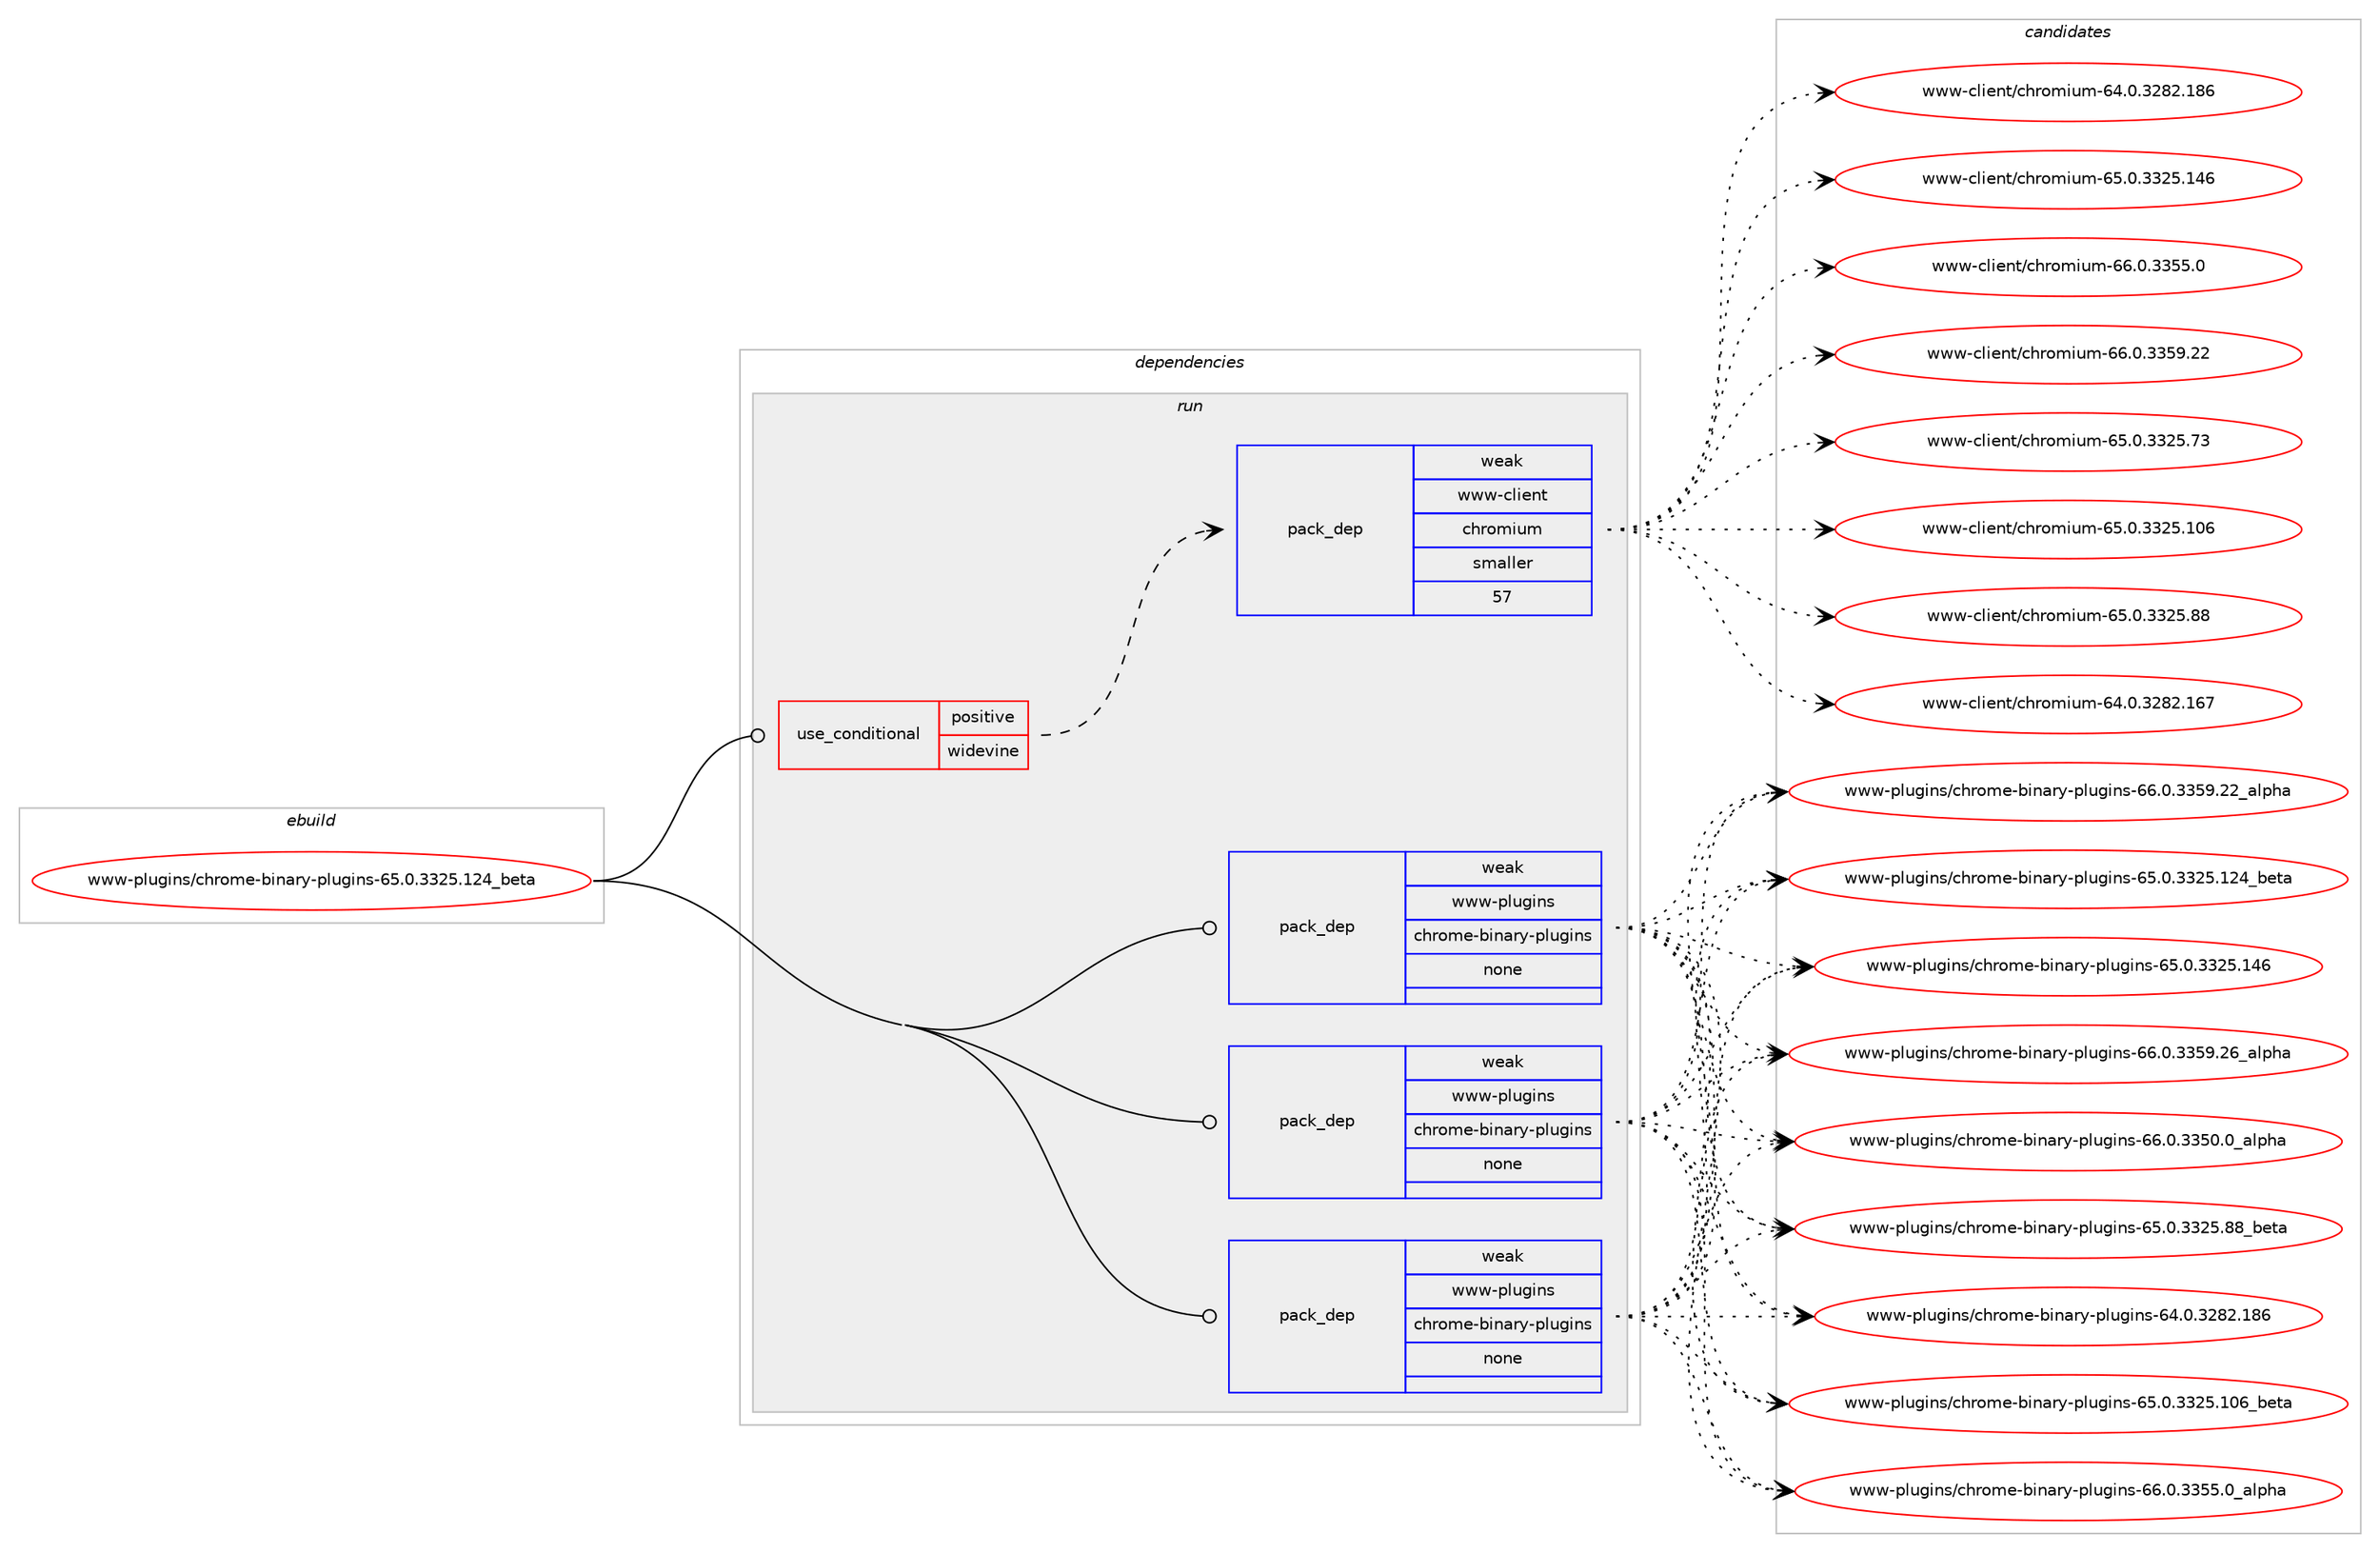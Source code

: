 digraph prolog {

# *************
# Graph options
# *************

newrank=true;
concentrate=true;
compound=true;
graph [rankdir=LR,fontname=Helvetica,fontsize=10,ranksep=1.5];#, ranksep=2.5, nodesep=0.2];
edge  [arrowhead=vee];
node  [fontname=Helvetica,fontsize=10];

# **********
# The ebuild
# **********

subgraph cluster_leftcol {
color=gray;
rank=same;
label=<<i>ebuild</i>>;
id [label="www-plugins/chrome-binary-plugins-65.0.3325.124_beta", color=red, width=4, href="../www-plugins/chrome-binary-plugins-65.0.3325.124_beta.svg"];
}

# ****************
# The dependencies
# ****************

subgraph cluster_midcol {
color=gray;
label=<<i>dependencies</i>>;
subgraph cluster_compile {
fillcolor="#eeeeee";
style=filled;
label=<<i>compile</i>>;
}
subgraph cluster_compileandrun {
fillcolor="#eeeeee";
style=filled;
label=<<i>compile and run</i>>;
}
subgraph cluster_run {
fillcolor="#eeeeee";
style=filled;
label=<<i>run</i>>;
subgraph cond1381 {
dependency9609 [label=<<TABLE BORDER="0" CELLBORDER="1" CELLSPACING="0" CELLPADDING="4"><TR><TD ROWSPAN="3" CELLPADDING="10">use_conditional</TD></TR><TR><TD>positive</TD></TR><TR><TD>widevine</TD></TR></TABLE>>, shape=none, color=red];
subgraph pack8048 {
dependency9610 [label=<<TABLE BORDER="0" CELLBORDER="1" CELLSPACING="0" CELLPADDING="4" WIDTH="220"><TR><TD ROWSPAN="6" CELLPADDING="30">pack_dep</TD></TR><TR><TD WIDTH="110">weak</TD></TR><TR><TD>www-client</TD></TR><TR><TD>chromium</TD></TR><TR><TD>smaller</TD></TR><TR><TD>57</TD></TR></TABLE>>, shape=none, color=blue];
}
dependency9609:e -> dependency9610:w [weight=20,style="dashed",arrowhead="vee"];
}
id:e -> dependency9609:w [weight=20,style="solid",arrowhead="odot"];
subgraph pack8049 {
dependency9611 [label=<<TABLE BORDER="0" CELLBORDER="1" CELLSPACING="0" CELLPADDING="4" WIDTH="220"><TR><TD ROWSPAN="6" CELLPADDING="30">pack_dep</TD></TR><TR><TD WIDTH="110">weak</TD></TR><TR><TD>www-plugins</TD></TR><TR><TD>chrome-binary-plugins</TD></TR><TR><TD>none</TD></TR><TR><TD></TD></TR></TABLE>>, shape=none, color=blue];
}
id:e -> dependency9611:w [weight=20,style="solid",arrowhead="odot"];
subgraph pack8050 {
dependency9612 [label=<<TABLE BORDER="0" CELLBORDER="1" CELLSPACING="0" CELLPADDING="4" WIDTH="220"><TR><TD ROWSPAN="6" CELLPADDING="30">pack_dep</TD></TR><TR><TD WIDTH="110">weak</TD></TR><TR><TD>www-plugins</TD></TR><TR><TD>chrome-binary-plugins</TD></TR><TR><TD>none</TD></TR><TR><TD></TD></TR></TABLE>>, shape=none, color=blue];
}
id:e -> dependency9612:w [weight=20,style="solid",arrowhead="odot"];
subgraph pack8051 {
dependency9613 [label=<<TABLE BORDER="0" CELLBORDER="1" CELLSPACING="0" CELLPADDING="4" WIDTH="220"><TR><TD ROWSPAN="6" CELLPADDING="30">pack_dep</TD></TR><TR><TD WIDTH="110">weak</TD></TR><TR><TD>www-plugins</TD></TR><TR><TD>chrome-binary-plugins</TD></TR><TR><TD>none</TD></TR><TR><TD></TD></TR></TABLE>>, shape=none, color=blue];
}
id:e -> dependency9613:w [weight=20,style="solid",arrowhead="odot"];
}
}

# **************
# The candidates
# **************

subgraph cluster_choices {
rank=same;
color=gray;
label=<<i>candidates</i>>;

subgraph choice8048 {
color=black;
nodesep=1;
choice1191191194599108105101110116479910411411110910511710945545346484651515053465551 [label="www-client/chromium-65.0.3325.73", color=red, width=4,href="../www-client/chromium-65.0.3325.73.svg"];
choice119119119459910810510111011647991041141111091051171094554534648465151505346494854 [label="www-client/chromium-65.0.3325.106", color=red, width=4,href="../www-client/chromium-65.0.3325.106.svg"];
choice1191191194599108105101110116479910411411110910511710945545346484651515053465656 [label="www-client/chromium-65.0.3325.88", color=red, width=4,href="../www-client/chromium-65.0.3325.88.svg"];
choice119119119459910810510111011647991041141111091051171094554524648465150565046495455 [label="www-client/chromium-64.0.3282.167", color=red, width=4,href="../www-client/chromium-64.0.3282.167.svg"];
choice119119119459910810510111011647991041141111091051171094554524648465150565046495654 [label="www-client/chromium-64.0.3282.186", color=red, width=4,href="../www-client/chromium-64.0.3282.186.svg"];
choice119119119459910810510111011647991041141111091051171094554534648465151505346495254 [label="www-client/chromium-65.0.3325.146", color=red, width=4,href="../www-client/chromium-65.0.3325.146.svg"];
choice11911911945991081051011101164799104114111109105117109455454464846515153534648 [label="www-client/chromium-66.0.3355.0", color=red, width=4,href="../www-client/chromium-66.0.3355.0.svg"];
choice1191191194599108105101110116479910411411110910511710945545446484651515357465050 [label="www-client/chromium-66.0.3359.22", color=red, width=4,href="../www-client/chromium-66.0.3359.22.svg"];
dependency9610:e -> choice1191191194599108105101110116479910411411110910511710945545346484651515053465551:w [style=dotted,weight="100"];
dependency9610:e -> choice119119119459910810510111011647991041141111091051171094554534648465151505346494854:w [style=dotted,weight="100"];
dependency9610:e -> choice1191191194599108105101110116479910411411110910511710945545346484651515053465656:w [style=dotted,weight="100"];
dependency9610:e -> choice119119119459910810510111011647991041141111091051171094554524648465150565046495455:w [style=dotted,weight="100"];
dependency9610:e -> choice119119119459910810510111011647991041141111091051171094554524648465150565046495654:w [style=dotted,weight="100"];
dependency9610:e -> choice119119119459910810510111011647991041141111091051171094554534648465151505346495254:w [style=dotted,weight="100"];
dependency9610:e -> choice11911911945991081051011101164799104114111109105117109455454464846515153534648:w [style=dotted,weight="100"];
dependency9610:e -> choice1191191194599108105101110116479910411411110910511710945545446484651515357465050:w [style=dotted,weight="100"];
}
subgraph choice8049 {
color=black;
nodesep=1;
choice11911911945112108117103105110115479910411411110910145981051109711412145112108117103105110115455454464846515153484648959710811210497 [label="www-plugins/chrome-binary-plugins-66.0.3350.0_alpha", color=red, width=4,href="../www-plugins/chrome-binary-plugins-66.0.3350.0_alpha.svg"];
choice1191191194511210811710310511011547991041141111091014598105110971141214511210811710310511011545545346484651515053465656959810111697 [label="www-plugins/chrome-binary-plugins-65.0.3325.88_beta", color=red, width=4,href="../www-plugins/chrome-binary-plugins-65.0.3325.88_beta.svg"];
choice119119119451121081171031051101154799104114111109101459810511097114121451121081171031051101154554524648465150565046495654 [label="www-plugins/chrome-binary-plugins-64.0.3282.186", color=red, width=4,href="../www-plugins/chrome-binary-plugins-64.0.3282.186.svg"];
choice119119119451121081171031051101154799104114111109101459810511097114121451121081171031051101154554534648465151505346494854959810111697 [label="www-plugins/chrome-binary-plugins-65.0.3325.106_beta", color=red, width=4,href="../www-plugins/chrome-binary-plugins-65.0.3325.106_beta.svg"];
choice11911911945112108117103105110115479910411411110910145981051109711412145112108117103105110115455454464846515153534648959710811210497 [label="www-plugins/chrome-binary-plugins-66.0.3355.0_alpha", color=red, width=4,href="../www-plugins/chrome-binary-plugins-66.0.3355.0_alpha.svg"];
choice1191191194511210811710310511011547991041141111091014598105110971141214511210811710310511011545545446484651515357465050959710811210497 [label="www-plugins/chrome-binary-plugins-66.0.3359.22_alpha", color=red, width=4,href="../www-plugins/chrome-binary-plugins-66.0.3359.22_alpha.svg"];
choice119119119451121081171031051101154799104114111109101459810511097114121451121081171031051101154554534648465151505346495052959810111697 [label="www-plugins/chrome-binary-plugins-65.0.3325.124_beta", color=red, width=4,href="../www-plugins/chrome-binary-plugins-65.0.3325.124_beta.svg"];
choice119119119451121081171031051101154799104114111109101459810511097114121451121081171031051101154554534648465151505346495254 [label="www-plugins/chrome-binary-plugins-65.0.3325.146", color=red, width=4,href="../www-plugins/chrome-binary-plugins-65.0.3325.146.svg"];
choice1191191194511210811710310511011547991041141111091014598105110971141214511210811710310511011545545446484651515357465054959710811210497 [label="www-plugins/chrome-binary-plugins-66.0.3359.26_alpha", color=red, width=4,href="../www-plugins/chrome-binary-plugins-66.0.3359.26_alpha.svg"];
dependency9611:e -> choice11911911945112108117103105110115479910411411110910145981051109711412145112108117103105110115455454464846515153484648959710811210497:w [style=dotted,weight="100"];
dependency9611:e -> choice1191191194511210811710310511011547991041141111091014598105110971141214511210811710310511011545545346484651515053465656959810111697:w [style=dotted,weight="100"];
dependency9611:e -> choice119119119451121081171031051101154799104114111109101459810511097114121451121081171031051101154554524648465150565046495654:w [style=dotted,weight="100"];
dependency9611:e -> choice119119119451121081171031051101154799104114111109101459810511097114121451121081171031051101154554534648465151505346494854959810111697:w [style=dotted,weight="100"];
dependency9611:e -> choice11911911945112108117103105110115479910411411110910145981051109711412145112108117103105110115455454464846515153534648959710811210497:w [style=dotted,weight="100"];
dependency9611:e -> choice1191191194511210811710310511011547991041141111091014598105110971141214511210811710310511011545545446484651515357465050959710811210497:w [style=dotted,weight="100"];
dependency9611:e -> choice119119119451121081171031051101154799104114111109101459810511097114121451121081171031051101154554534648465151505346495052959810111697:w [style=dotted,weight="100"];
dependency9611:e -> choice119119119451121081171031051101154799104114111109101459810511097114121451121081171031051101154554534648465151505346495254:w [style=dotted,weight="100"];
dependency9611:e -> choice1191191194511210811710310511011547991041141111091014598105110971141214511210811710310511011545545446484651515357465054959710811210497:w [style=dotted,weight="100"];
}
subgraph choice8050 {
color=black;
nodesep=1;
choice11911911945112108117103105110115479910411411110910145981051109711412145112108117103105110115455454464846515153484648959710811210497 [label="www-plugins/chrome-binary-plugins-66.0.3350.0_alpha", color=red, width=4,href="../www-plugins/chrome-binary-plugins-66.0.3350.0_alpha.svg"];
choice1191191194511210811710310511011547991041141111091014598105110971141214511210811710310511011545545346484651515053465656959810111697 [label="www-plugins/chrome-binary-plugins-65.0.3325.88_beta", color=red, width=4,href="../www-plugins/chrome-binary-plugins-65.0.3325.88_beta.svg"];
choice119119119451121081171031051101154799104114111109101459810511097114121451121081171031051101154554524648465150565046495654 [label="www-plugins/chrome-binary-plugins-64.0.3282.186", color=red, width=4,href="../www-plugins/chrome-binary-plugins-64.0.3282.186.svg"];
choice119119119451121081171031051101154799104114111109101459810511097114121451121081171031051101154554534648465151505346494854959810111697 [label="www-plugins/chrome-binary-plugins-65.0.3325.106_beta", color=red, width=4,href="../www-plugins/chrome-binary-plugins-65.0.3325.106_beta.svg"];
choice11911911945112108117103105110115479910411411110910145981051109711412145112108117103105110115455454464846515153534648959710811210497 [label="www-plugins/chrome-binary-plugins-66.0.3355.0_alpha", color=red, width=4,href="../www-plugins/chrome-binary-plugins-66.0.3355.0_alpha.svg"];
choice1191191194511210811710310511011547991041141111091014598105110971141214511210811710310511011545545446484651515357465050959710811210497 [label="www-plugins/chrome-binary-plugins-66.0.3359.22_alpha", color=red, width=4,href="../www-plugins/chrome-binary-plugins-66.0.3359.22_alpha.svg"];
choice119119119451121081171031051101154799104114111109101459810511097114121451121081171031051101154554534648465151505346495052959810111697 [label="www-plugins/chrome-binary-plugins-65.0.3325.124_beta", color=red, width=4,href="../www-plugins/chrome-binary-plugins-65.0.3325.124_beta.svg"];
choice119119119451121081171031051101154799104114111109101459810511097114121451121081171031051101154554534648465151505346495254 [label="www-plugins/chrome-binary-plugins-65.0.3325.146", color=red, width=4,href="../www-plugins/chrome-binary-plugins-65.0.3325.146.svg"];
choice1191191194511210811710310511011547991041141111091014598105110971141214511210811710310511011545545446484651515357465054959710811210497 [label="www-plugins/chrome-binary-plugins-66.0.3359.26_alpha", color=red, width=4,href="../www-plugins/chrome-binary-plugins-66.0.3359.26_alpha.svg"];
dependency9612:e -> choice11911911945112108117103105110115479910411411110910145981051109711412145112108117103105110115455454464846515153484648959710811210497:w [style=dotted,weight="100"];
dependency9612:e -> choice1191191194511210811710310511011547991041141111091014598105110971141214511210811710310511011545545346484651515053465656959810111697:w [style=dotted,weight="100"];
dependency9612:e -> choice119119119451121081171031051101154799104114111109101459810511097114121451121081171031051101154554524648465150565046495654:w [style=dotted,weight="100"];
dependency9612:e -> choice119119119451121081171031051101154799104114111109101459810511097114121451121081171031051101154554534648465151505346494854959810111697:w [style=dotted,weight="100"];
dependency9612:e -> choice11911911945112108117103105110115479910411411110910145981051109711412145112108117103105110115455454464846515153534648959710811210497:w [style=dotted,weight="100"];
dependency9612:e -> choice1191191194511210811710310511011547991041141111091014598105110971141214511210811710310511011545545446484651515357465050959710811210497:w [style=dotted,weight="100"];
dependency9612:e -> choice119119119451121081171031051101154799104114111109101459810511097114121451121081171031051101154554534648465151505346495052959810111697:w [style=dotted,weight="100"];
dependency9612:e -> choice119119119451121081171031051101154799104114111109101459810511097114121451121081171031051101154554534648465151505346495254:w [style=dotted,weight="100"];
dependency9612:e -> choice1191191194511210811710310511011547991041141111091014598105110971141214511210811710310511011545545446484651515357465054959710811210497:w [style=dotted,weight="100"];
}
subgraph choice8051 {
color=black;
nodesep=1;
choice11911911945112108117103105110115479910411411110910145981051109711412145112108117103105110115455454464846515153484648959710811210497 [label="www-plugins/chrome-binary-plugins-66.0.3350.0_alpha", color=red, width=4,href="../www-plugins/chrome-binary-plugins-66.0.3350.0_alpha.svg"];
choice1191191194511210811710310511011547991041141111091014598105110971141214511210811710310511011545545346484651515053465656959810111697 [label="www-plugins/chrome-binary-plugins-65.0.3325.88_beta", color=red, width=4,href="../www-plugins/chrome-binary-plugins-65.0.3325.88_beta.svg"];
choice119119119451121081171031051101154799104114111109101459810511097114121451121081171031051101154554524648465150565046495654 [label="www-plugins/chrome-binary-plugins-64.0.3282.186", color=red, width=4,href="../www-plugins/chrome-binary-plugins-64.0.3282.186.svg"];
choice119119119451121081171031051101154799104114111109101459810511097114121451121081171031051101154554534648465151505346494854959810111697 [label="www-plugins/chrome-binary-plugins-65.0.3325.106_beta", color=red, width=4,href="../www-plugins/chrome-binary-plugins-65.0.3325.106_beta.svg"];
choice11911911945112108117103105110115479910411411110910145981051109711412145112108117103105110115455454464846515153534648959710811210497 [label="www-plugins/chrome-binary-plugins-66.0.3355.0_alpha", color=red, width=4,href="../www-plugins/chrome-binary-plugins-66.0.3355.0_alpha.svg"];
choice1191191194511210811710310511011547991041141111091014598105110971141214511210811710310511011545545446484651515357465050959710811210497 [label="www-plugins/chrome-binary-plugins-66.0.3359.22_alpha", color=red, width=4,href="../www-plugins/chrome-binary-plugins-66.0.3359.22_alpha.svg"];
choice119119119451121081171031051101154799104114111109101459810511097114121451121081171031051101154554534648465151505346495052959810111697 [label="www-plugins/chrome-binary-plugins-65.0.3325.124_beta", color=red, width=4,href="../www-plugins/chrome-binary-plugins-65.0.3325.124_beta.svg"];
choice119119119451121081171031051101154799104114111109101459810511097114121451121081171031051101154554534648465151505346495254 [label="www-plugins/chrome-binary-plugins-65.0.3325.146", color=red, width=4,href="../www-plugins/chrome-binary-plugins-65.0.3325.146.svg"];
choice1191191194511210811710310511011547991041141111091014598105110971141214511210811710310511011545545446484651515357465054959710811210497 [label="www-plugins/chrome-binary-plugins-66.0.3359.26_alpha", color=red, width=4,href="../www-plugins/chrome-binary-plugins-66.0.3359.26_alpha.svg"];
dependency9613:e -> choice11911911945112108117103105110115479910411411110910145981051109711412145112108117103105110115455454464846515153484648959710811210497:w [style=dotted,weight="100"];
dependency9613:e -> choice1191191194511210811710310511011547991041141111091014598105110971141214511210811710310511011545545346484651515053465656959810111697:w [style=dotted,weight="100"];
dependency9613:e -> choice119119119451121081171031051101154799104114111109101459810511097114121451121081171031051101154554524648465150565046495654:w [style=dotted,weight="100"];
dependency9613:e -> choice119119119451121081171031051101154799104114111109101459810511097114121451121081171031051101154554534648465151505346494854959810111697:w [style=dotted,weight="100"];
dependency9613:e -> choice11911911945112108117103105110115479910411411110910145981051109711412145112108117103105110115455454464846515153534648959710811210497:w [style=dotted,weight="100"];
dependency9613:e -> choice1191191194511210811710310511011547991041141111091014598105110971141214511210811710310511011545545446484651515357465050959710811210497:w [style=dotted,weight="100"];
dependency9613:e -> choice119119119451121081171031051101154799104114111109101459810511097114121451121081171031051101154554534648465151505346495052959810111697:w [style=dotted,weight="100"];
dependency9613:e -> choice119119119451121081171031051101154799104114111109101459810511097114121451121081171031051101154554534648465151505346495254:w [style=dotted,weight="100"];
dependency9613:e -> choice1191191194511210811710310511011547991041141111091014598105110971141214511210811710310511011545545446484651515357465054959710811210497:w [style=dotted,weight="100"];
}
}

}
